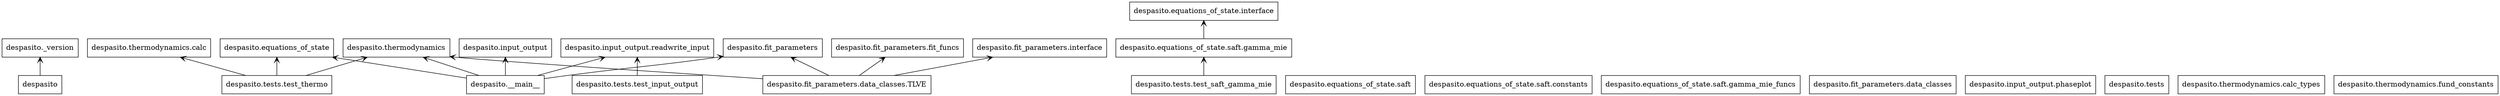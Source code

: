 digraph "packages" {
charset="utf-8"
rankdir=BT
"0" [label="despasito", shape="box"];
"1" [label="despasito.__main__", shape="box"];
"2" [label="despasito._version", shape="box"];
"3" [label="despasito.equations_of_state", shape="box"];
"4" [label="despasito.equations_of_state.interface", shape="box"];
"5" [label="despasito.equations_of_state.saft", shape="box"];
"6" [label="despasito.equations_of_state.saft.constants", shape="box"];
"7" [label="despasito.equations_of_state.saft.gamma_mie", shape="box"];
"8" [label="despasito.equations_of_state.saft.gamma_mie_funcs", shape="box"];
"9" [label="despasito.fit_parameters", shape="box"];
"10" [label="despasito.fit_parameters.data_classes", shape="box"];
"11" [label="despasito.fit_parameters.data_classes.TLVE", shape="box"];
"12" [label="despasito.fit_parameters.fit_funcs", shape="box"];
"13" [label="despasito.fit_parameters.interface", shape="box"];
"14" [label="despasito.input_output", shape="box"];
"15" [label="despasito.input_output.phaseplot", shape="box"];
"16" [label="despasito.input_output.readwrite_input", shape="box"];
"17" [label="despasito.tests", shape="box"];
"18" [label="despasito.tests.test_input_output", shape="box"];
"19" [label="despasito.tests.test_saft_gamma_mie", shape="box"];
"20" [label="despasito.tests.test_thermo", shape="box"];
"21" [label="despasito.thermodynamics", shape="box"];
"22" [label="despasito.thermodynamics.calc", shape="box"];
"23" [label="despasito.thermodynamics.calc_types", shape="box"];
"24" [label="despasito.thermodynamics.fund_constants", shape="box"];
"0" -> "2" [arrowhead="open", arrowtail="none"];
"1" -> "3" [arrowhead="open", arrowtail="none"];
"1" -> "9" [arrowhead="open", arrowtail="none"];
"1" -> "14" [arrowhead="open", arrowtail="none"];
"1" -> "16" [arrowhead="open", arrowtail="none"];
"1" -> "21" [arrowhead="open", arrowtail="none"];
"7" -> "4" [arrowhead="open", arrowtail="none"];
"11" -> "9" [arrowhead="open", arrowtail="none"];
"11" -> "12" [arrowhead="open", arrowtail="none"];
"11" -> "13" [arrowhead="open", arrowtail="none"];
"11" -> "21" [arrowhead="open", arrowtail="none"];
"18" -> "16" [arrowhead="open", arrowtail="none"];
"19" -> "7" [arrowhead="open", arrowtail="none"];
"20" -> "3" [arrowhead="open", arrowtail="none"];
"20" -> "21" [arrowhead="open", arrowtail="none"];
"20" -> "22" [arrowhead="open", arrowtail="none"];
}
